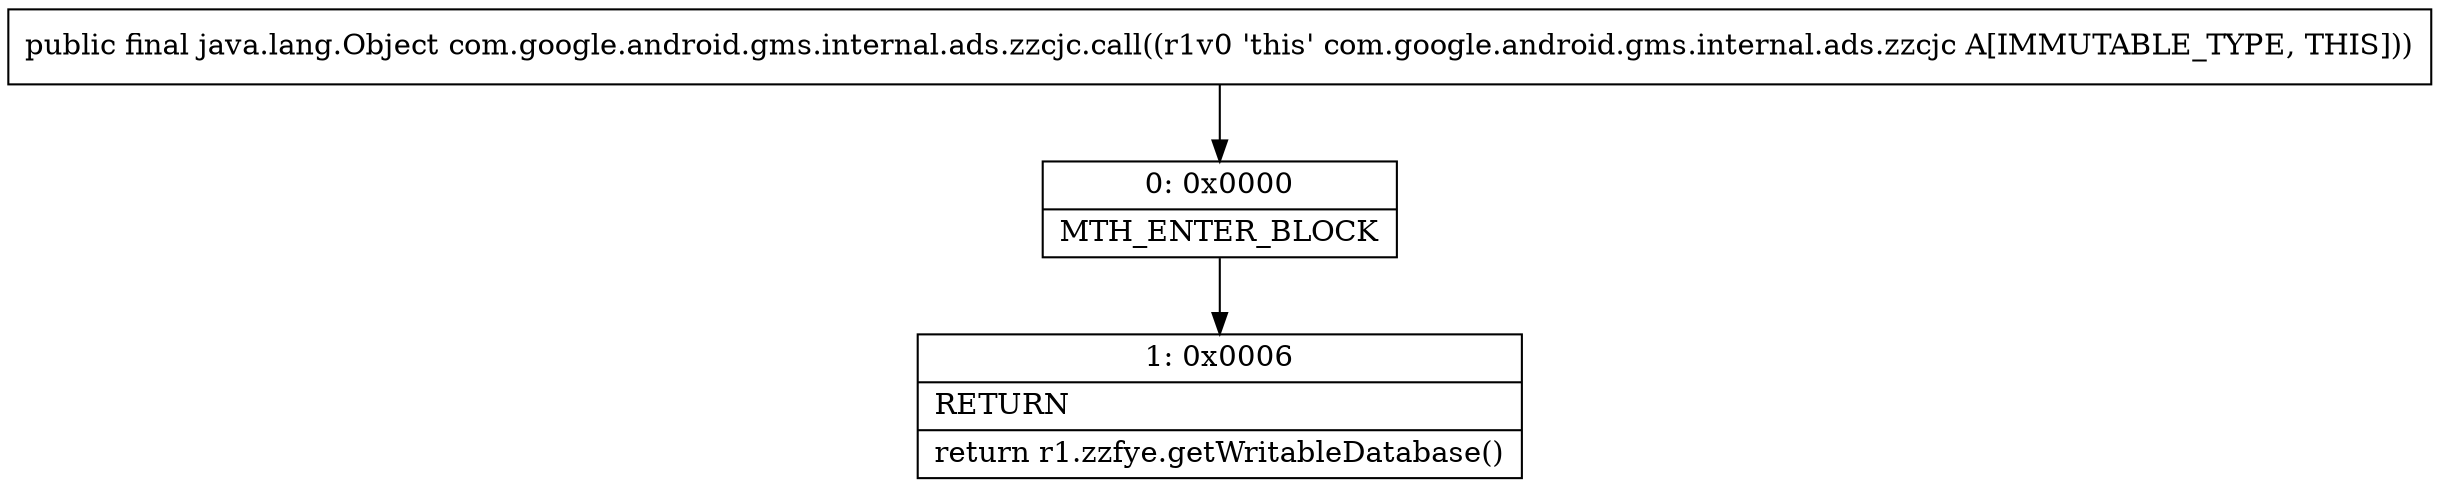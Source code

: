 digraph "CFG forcom.google.android.gms.internal.ads.zzcjc.call()Ljava\/lang\/Object;" {
Node_0 [shape=record,label="{0\:\ 0x0000|MTH_ENTER_BLOCK\l}"];
Node_1 [shape=record,label="{1\:\ 0x0006|RETURN\l|return r1.zzfye.getWritableDatabase()\l}"];
MethodNode[shape=record,label="{public final java.lang.Object com.google.android.gms.internal.ads.zzcjc.call((r1v0 'this' com.google.android.gms.internal.ads.zzcjc A[IMMUTABLE_TYPE, THIS])) }"];
MethodNode -> Node_0;
Node_0 -> Node_1;
}

